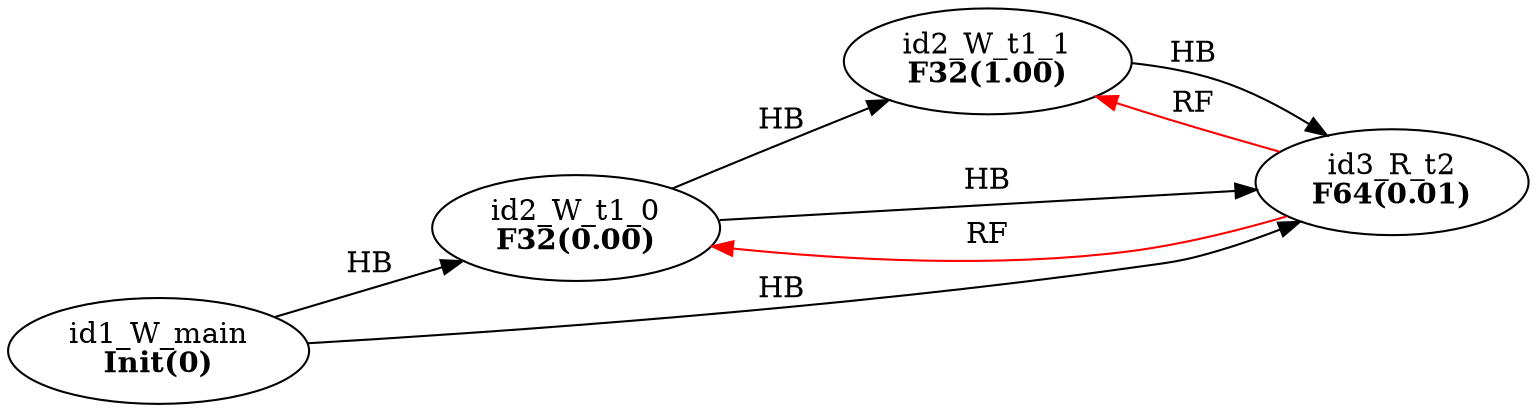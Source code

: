 digraph memory_model {
rankdir=LR;
splines=true; esep=0.5;
id2_W_t1_0 -> id2_W_t1_1 [label = "HB", color="black"];
id1_W_main -> id2_W_t1_0 [label = "HB", color="black"];
id1_W_main -> id3_R_t2 [label = "HB", color="black"];
id2_W_t1_0 -> id3_R_t2 [label = "HB", color="black"];
id2_W_t1_1 -> id3_R_t2 [label = "HB", color="black"];
id3_R_t2 -> id2_W_t1_0 [label = "RF", color="red"];
id3_R_t2 -> id2_W_t1_1 [label = "RF", color="red"];
id1_W_main [label=<id1_W_main<br/><B>Init(0)</B>>, pos="2.5,4!"]
id2_W_t1_0 [label=<id2_W_t1_0<br/><B>F32(0.00)</B>>, pos="0,2!"]
id2_W_t1_1 [label=<id2_W_t1_1<br/><B>F32(1.00)</B>>, pos="0,0!"]
id3_R_t2 [label=<id3_R_t2<br/><B>F64(0.01)</B>>, pos="5,2!"]
}